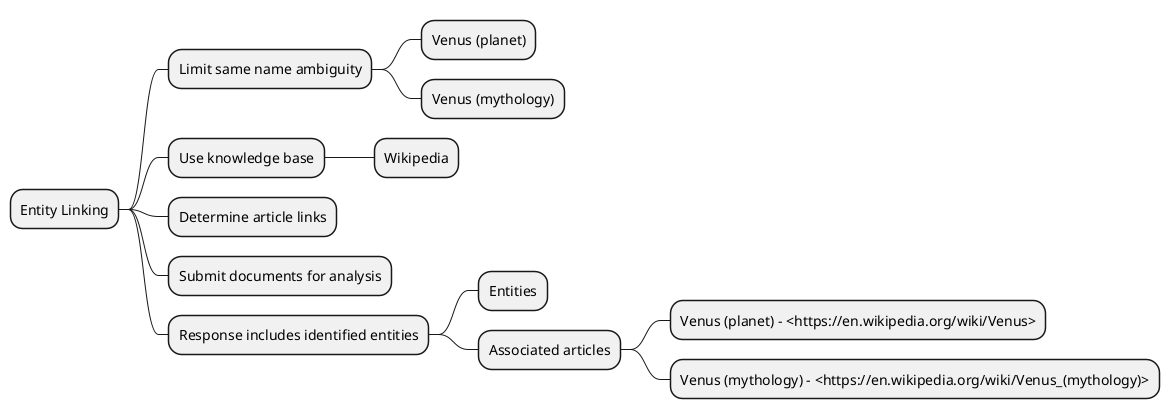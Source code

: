 @startmindmap
* Entity Linking
** Limit same name ambiguity
*** Venus (planet)
*** Venus (mythology)
** Use knowledge base
*** Wikipedia
** Determine article links
** Submit documents for analysis
** Response includes identified entities
*** Entities
*** Associated articles
**** Venus (planet) - <https://en.wikipedia.org/wiki/Venus>
**** Venus (mythology) - <https://en.wikipedia.org/wiki/Venus_(mythology)>
@endmindmap
